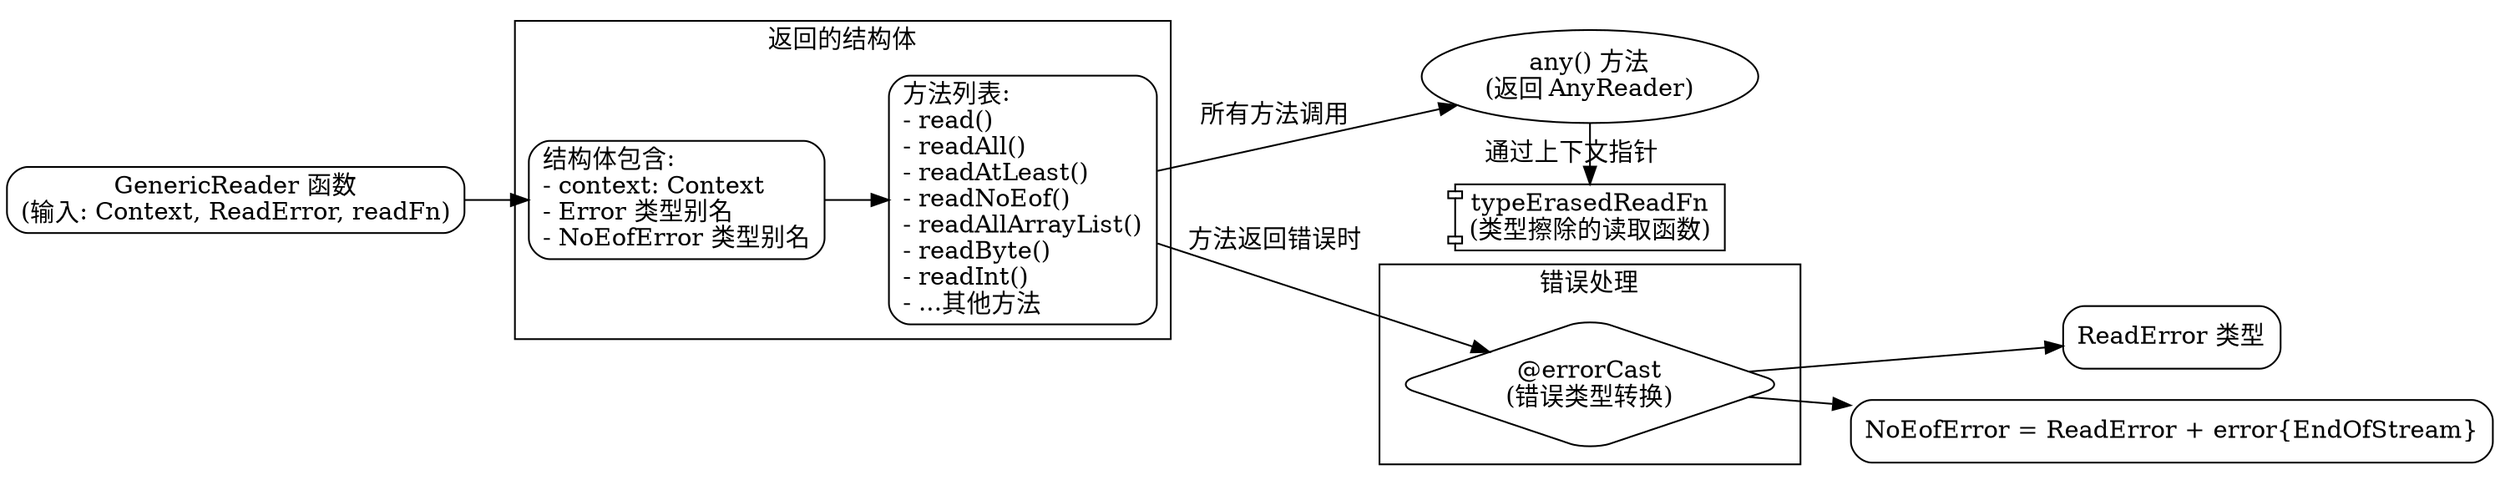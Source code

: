 
digraph GenericReader {
    rankdir=LR;
    node [shape=box, style=rounded];

    // 入口节点
    GenericReader [label="GenericReader 函数\n(输入: Context, ReadError, readFn)"];
    
    // 返回的结构体
    subgraph cluster_struct {
        label="返回的结构体";
        Struct [label="结构体包含:\l- context: Context\l- Error 类型别名\l- NoEofError 类型别名\l"];
        Methods [label="方法列表:\l- read()\l- readAll()\l- readAtLeast()\l- readNoEof()\l- readAllArrayList()\l- readByte()\l- readInt()\l- ...其他方法\l"];
        AnyMethod [label="any() 方法\n(返回 AnyReader)", shape=ellipse];
        TypeErasedReadFn [label="typeErasedReadFn\n(类型擦除的读取函数)", shape=component];
    }

    // 连接关系
    GenericReader -> Struct;
    Struct -> Methods;
    Methods -> AnyMethod [label="所有方法调用"];
    AnyMethod -> TypeErasedReadFn [label="通过上下文指针"];
    
    // 类型系统分支
    subgraph cluster_errors {
        label="错误处理";
        ReadErrorNode [label="ReadError 类型"];
        NoEofErrorNode [label="NoEofError = ReadError + error{EndOfStream}"];
        ErrorCast [label="@errorCast\n(错误类型转换)", shape=diamond];
    }

    Methods -> ErrorCast [label="方法返回错误时"];
    ErrorCast -> ReadErrorNode;
    ErrorCast -> NoEofErrorNode;

    // 依赖关系
    {rank=same; AnyMethod; TypeErasedReadFn}
    {rank=same; ReadErrorNode; NoEofErrorNode}
}
